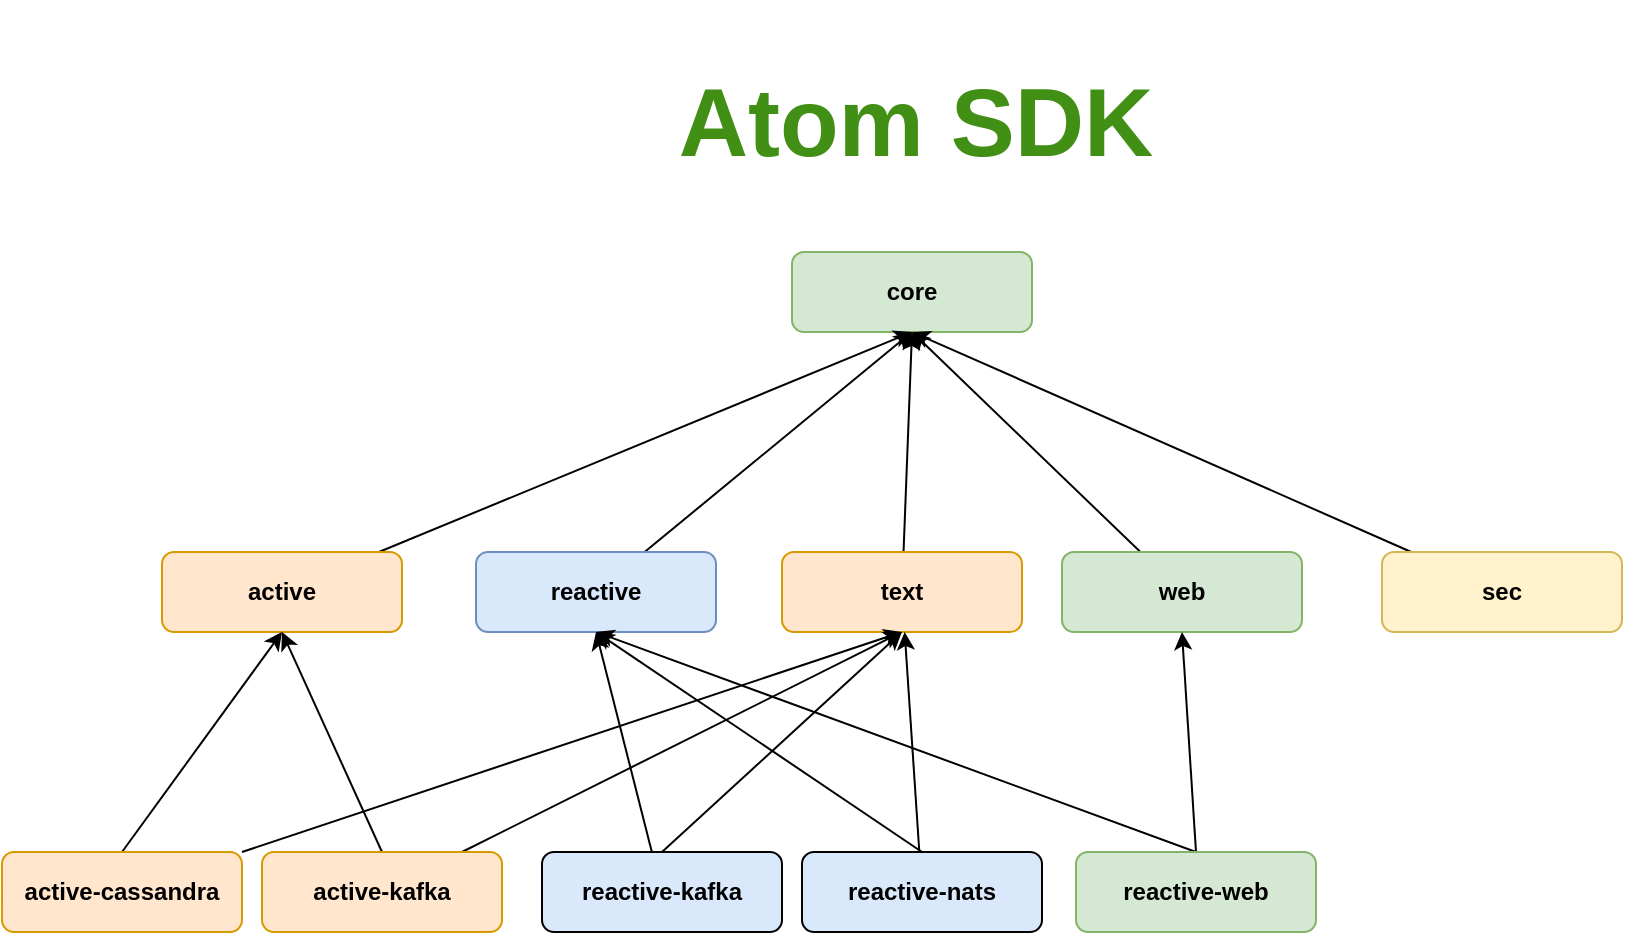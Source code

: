 <mxfile version="20.5.3" type="device"><diagram id="rlGyN0iFnUm2pMGc79Iy" name="Page-1"><mxGraphModel dx="2270" dy="1857" grid="1" gridSize="10" guides="1" tooltips="1" connect="1" arrows="1" fold="1" page="1" pageScale="1" pageWidth="850" pageHeight="1100" math="0" shadow="0"><root><mxCell id="0"/><mxCell id="1" parent="0"/><mxCell id="PlrUBp5duMPQ0x3t4gDi-1" value="&lt;b&gt;core&lt;/b&gt;" style="rounded=1;whiteSpace=wrap;html=1;fillColor=#d5e8d4;strokeColor=#82b366;" vertex="1" parent="1"><mxGeometry x="365" y="110" width="120" height="40" as="geometry"/></mxCell><mxCell id="PlrUBp5duMPQ0x3t4gDi-8" style="edgeStyle=none;rounded=0;orthogonalLoop=1;jettySize=auto;html=1;entryX=0.5;entryY=1;entryDx=0;entryDy=0;" edge="1" parent="1" source="PlrUBp5duMPQ0x3t4gDi-2" target="PlrUBp5duMPQ0x3t4gDi-1"><mxGeometry relative="1" as="geometry"/></mxCell><mxCell id="PlrUBp5duMPQ0x3t4gDi-2" value="&lt;b&gt;active&lt;/b&gt;" style="rounded=1;whiteSpace=wrap;html=1;fillColor=#ffe6cc;strokeColor=#d79b00;" vertex="1" parent="1"><mxGeometry x="50" y="260" width="120" height="40" as="geometry"/></mxCell><mxCell id="PlrUBp5duMPQ0x3t4gDi-7" style="rounded=0;orthogonalLoop=1;jettySize=auto;html=1;entryX=0.5;entryY=1;entryDx=0;entryDy=0;" edge="1" parent="1" source="PlrUBp5duMPQ0x3t4gDi-3" target="PlrUBp5duMPQ0x3t4gDi-1"><mxGeometry relative="1" as="geometry"/></mxCell><mxCell id="PlrUBp5duMPQ0x3t4gDi-3" value="&lt;b&gt;reactive&lt;/b&gt;" style="rounded=1;whiteSpace=wrap;html=1;fillColor=#DAE8FC;strokeColor=#6c8ebf;" vertex="1" parent="1"><mxGeometry x="207" y="260" width="120" height="40" as="geometry"/></mxCell><mxCell id="PlrUBp5duMPQ0x3t4gDi-9" style="edgeStyle=none;rounded=0;orthogonalLoop=1;jettySize=auto;html=1;entryX=0.5;entryY=1;entryDx=0;entryDy=0;" edge="1" parent="1" source="PlrUBp5duMPQ0x3t4gDi-4" target="PlrUBp5duMPQ0x3t4gDi-1"><mxGeometry relative="1" as="geometry"/></mxCell><mxCell id="PlrUBp5duMPQ0x3t4gDi-4" value="&lt;b&gt;web&lt;/b&gt;" style="rounded=1;whiteSpace=wrap;html=1;fillColor=#d5e8d4;strokeColor=#82b366;" vertex="1" parent="1"><mxGeometry x="500" y="260" width="120" height="40" as="geometry"/></mxCell><mxCell id="PlrUBp5duMPQ0x3t4gDi-10" style="edgeStyle=none;rounded=0;orthogonalLoop=1;jettySize=auto;html=1;entryX=0.5;entryY=1;entryDx=0;entryDy=0;" edge="1" parent="1" source="PlrUBp5duMPQ0x3t4gDi-5" target="PlrUBp5duMPQ0x3t4gDi-1"><mxGeometry relative="1" as="geometry"/></mxCell><mxCell id="PlrUBp5duMPQ0x3t4gDi-5" value="&lt;b&gt;sec&lt;/b&gt;" style="rounded=1;whiteSpace=wrap;html=1;fillColor=#fff2cc;strokeColor=#d6b656;" vertex="1" parent="1"><mxGeometry x="660" y="260" width="120" height="40" as="geometry"/></mxCell><mxCell id="PlrUBp5duMPQ0x3t4gDi-11" style="edgeStyle=none;rounded=0;orthogonalLoop=1;jettySize=auto;html=1;entryX=0.5;entryY=1;entryDx=0;entryDy=0;" edge="1" parent="1" source="PlrUBp5duMPQ0x3t4gDi-6" target="PlrUBp5duMPQ0x3t4gDi-1"><mxGeometry relative="1" as="geometry"/></mxCell><mxCell id="PlrUBp5duMPQ0x3t4gDi-6" value="&lt;b&gt;text&lt;/b&gt;" style="rounded=1;whiteSpace=wrap;html=1;fillColor=#ffe6cc;strokeColor=#d79b00;" vertex="1" parent="1"><mxGeometry x="360" y="260" width="120" height="40" as="geometry"/></mxCell><mxCell id="PlrUBp5duMPQ0x3t4gDi-14" style="edgeStyle=none;rounded=0;orthogonalLoop=1;jettySize=auto;html=1;exitX=0.5;exitY=0;exitDx=0;exitDy=0;entryX=0.5;entryY=1;entryDx=0;entryDy=0;" edge="1" parent="1" source="PlrUBp5duMPQ0x3t4gDi-12" target="PlrUBp5duMPQ0x3t4gDi-2"><mxGeometry relative="1" as="geometry"/></mxCell><mxCell id="PlrUBp5duMPQ0x3t4gDi-29" style="edgeStyle=none;rounded=0;orthogonalLoop=1;jettySize=auto;html=1;fontSize=24;fontColor=#428F15;" edge="1" parent="1" source="PlrUBp5duMPQ0x3t4gDi-12"><mxGeometry relative="1" as="geometry"><mxPoint x="420" y="300" as="targetPoint"/></mxGeometry></mxCell><mxCell id="PlrUBp5duMPQ0x3t4gDi-12" value="&lt;b&gt;active-cassandra&lt;/b&gt;" style="rounded=1;whiteSpace=wrap;html=1;fillColor=#ffe6cc;strokeColor=#d79b00;" vertex="1" parent="1"><mxGeometry x="-30" y="410" width="120" height="40" as="geometry"/></mxCell><mxCell id="PlrUBp5duMPQ0x3t4gDi-15" style="edgeStyle=none;rounded=0;orthogonalLoop=1;jettySize=auto;html=1;exitX=0.5;exitY=0;exitDx=0;exitDy=0;entryX=0.5;entryY=1;entryDx=0;entryDy=0;" edge="1" parent="1" source="PlrUBp5duMPQ0x3t4gDi-13" target="PlrUBp5duMPQ0x3t4gDi-2"><mxGeometry relative="1" as="geometry"><mxPoint x="290" y="300" as="targetPoint"/></mxGeometry></mxCell><mxCell id="PlrUBp5duMPQ0x3t4gDi-28" style="edgeStyle=none;rounded=0;orthogonalLoop=1;jettySize=auto;html=1;entryX=0.5;entryY=1;entryDx=0;entryDy=0;fontSize=24;fontColor=#428F15;" edge="1" parent="1" source="PlrUBp5duMPQ0x3t4gDi-13" target="PlrUBp5duMPQ0x3t4gDi-6"><mxGeometry relative="1" as="geometry"/></mxCell><mxCell id="PlrUBp5duMPQ0x3t4gDi-13" value="&lt;b&gt;active-kafka&lt;/b&gt;" style="rounded=1;whiteSpace=wrap;html=1;fillColor=#ffe6cc;strokeColor=#d79b00;" vertex="1" parent="1"><mxGeometry x="100" y="410" width="120" height="40" as="geometry"/></mxCell><mxCell id="PlrUBp5duMPQ0x3t4gDi-20" style="edgeStyle=none;rounded=0;orthogonalLoop=1;jettySize=auto;html=1;entryX=0.5;entryY=1;entryDx=0;entryDy=0;" edge="1" parent="1" source="PlrUBp5duMPQ0x3t4gDi-16" target="PlrUBp5duMPQ0x3t4gDi-3"><mxGeometry relative="1" as="geometry"/></mxCell><mxCell id="PlrUBp5duMPQ0x3t4gDi-27" style="edgeStyle=none;rounded=0;orthogonalLoop=1;jettySize=auto;html=1;exitX=0.5;exitY=0;exitDx=0;exitDy=0;fontSize=24;fontColor=#428F15;" edge="1" parent="1" source="PlrUBp5duMPQ0x3t4gDi-16"><mxGeometry relative="1" as="geometry"><mxPoint x="420" y="300" as="targetPoint"/></mxGeometry></mxCell><mxCell id="PlrUBp5duMPQ0x3t4gDi-16" value="&lt;b&gt;reactive-kafka&lt;/b&gt;" style="rounded=1;whiteSpace=wrap;html=1;fillColor=#DAE8FC;" vertex="1" parent="1"><mxGeometry x="240" y="410" width="120" height="40" as="geometry"/></mxCell><mxCell id="PlrUBp5duMPQ0x3t4gDi-21" style="edgeStyle=none;rounded=0;orthogonalLoop=1;jettySize=auto;html=1;exitX=0.5;exitY=0;exitDx=0;exitDy=0;entryX=0.5;entryY=1;entryDx=0;entryDy=0;" edge="1" parent="1" source="PlrUBp5duMPQ0x3t4gDi-17" target="PlrUBp5duMPQ0x3t4gDi-3"><mxGeometry relative="1" as="geometry"><mxPoint x="420" y="300" as="targetPoint"/></mxGeometry></mxCell><mxCell id="PlrUBp5duMPQ0x3t4gDi-26" style="edgeStyle=none;rounded=0;orthogonalLoop=1;jettySize=auto;html=1;fontSize=24;fontColor=#428F15;" edge="1" parent="1" source="PlrUBp5duMPQ0x3t4gDi-17" target="PlrUBp5duMPQ0x3t4gDi-6"><mxGeometry relative="1" as="geometry"/></mxCell><mxCell id="PlrUBp5duMPQ0x3t4gDi-17" value="&lt;b&gt;reactive-nats&lt;/b&gt;" style="rounded=1;whiteSpace=wrap;html=1;fillColor=#DAE8FC;" vertex="1" parent="1"><mxGeometry x="370" y="410" width="120" height="40" as="geometry"/></mxCell><mxCell id="PlrUBp5duMPQ0x3t4gDi-19" style="edgeStyle=none;rounded=0;orthogonalLoop=1;jettySize=auto;html=1;entryX=0.5;entryY=1;entryDx=0;entryDy=0;exitX=0.5;exitY=0;exitDx=0;exitDy=0;" edge="1" parent="1" source="PlrUBp5duMPQ0x3t4gDi-18" target="PlrUBp5duMPQ0x3t4gDi-3"><mxGeometry relative="1" as="geometry"/></mxCell><mxCell id="PlrUBp5duMPQ0x3t4gDi-22" style="edgeStyle=none;rounded=0;orthogonalLoop=1;jettySize=auto;html=1;entryX=0.5;entryY=1;entryDx=0;entryDy=0;exitX=0.5;exitY=0;exitDx=0;exitDy=0;" edge="1" parent="1" source="PlrUBp5duMPQ0x3t4gDi-18" target="PlrUBp5duMPQ0x3t4gDi-4"><mxGeometry relative="1" as="geometry"/></mxCell><mxCell id="PlrUBp5duMPQ0x3t4gDi-18" value="&lt;b&gt;reactive-web&lt;/b&gt;" style="rounded=1;whiteSpace=wrap;html=1;fillColor=#d5e8d4;strokeColor=#82b366;" vertex="1" parent="1"><mxGeometry x="507" y="410" width="120" height="40" as="geometry"/></mxCell><mxCell id="PlrUBp5duMPQ0x3t4gDi-24" value="&lt;h1&gt;&lt;font color=&quot;#428f15&quot;&gt;Atom SDK&lt;/font&gt;&lt;/h1&gt;" style="text;html=1;strokeColor=none;fillColor=none;align=center;verticalAlign=middle;whiteSpace=wrap;rounded=0;fontSize=24;" vertex="1" parent="1"><mxGeometry x="287" y="10" width="280" height="70" as="geometry"/></mxCell></root></mxGraphModel></diagram></mxfile>